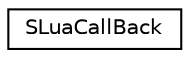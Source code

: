 digraph "Graphical Class Hierarchy"
{
  edge [fontname="Helvetica",fontsize="10",labelfontname="Helvetica",labelfontsize="10"];
  node [fontname="Helvetica",fontsize="10",shape=record];
  rankdir="LR";
  Node1 [label="SLuaCallBack",height=0.2,width=0.4,color="black", fillcolor="white", style="filled",URL="$struct_s_lua_call_back.html"];
}
